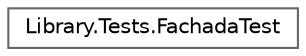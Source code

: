 digraph "Graphical Class Hierarchy"
{
 // INTERACTIVE_SVG=YES
 // LATEX_PDF_SIZE
  bgcolor="transparent";
  edge [fontname=Helvetica,fontsize=10,labelfontname=Helvetica,labelfontsize=10];
  node [fontname=Helvetica,fontsize=10,shape=box,height=0.2,width=0.4];
  rankdir="LR";
  Node0 [id="Node000000",label="Library.Tests.FachadaTest",height=0.2,width=0.4,color="grey40", fillcolor="white", style="filled",URL="$classLibrary_1_1Tests_1_1FachadaTest.html",tooltip=" "];
}
